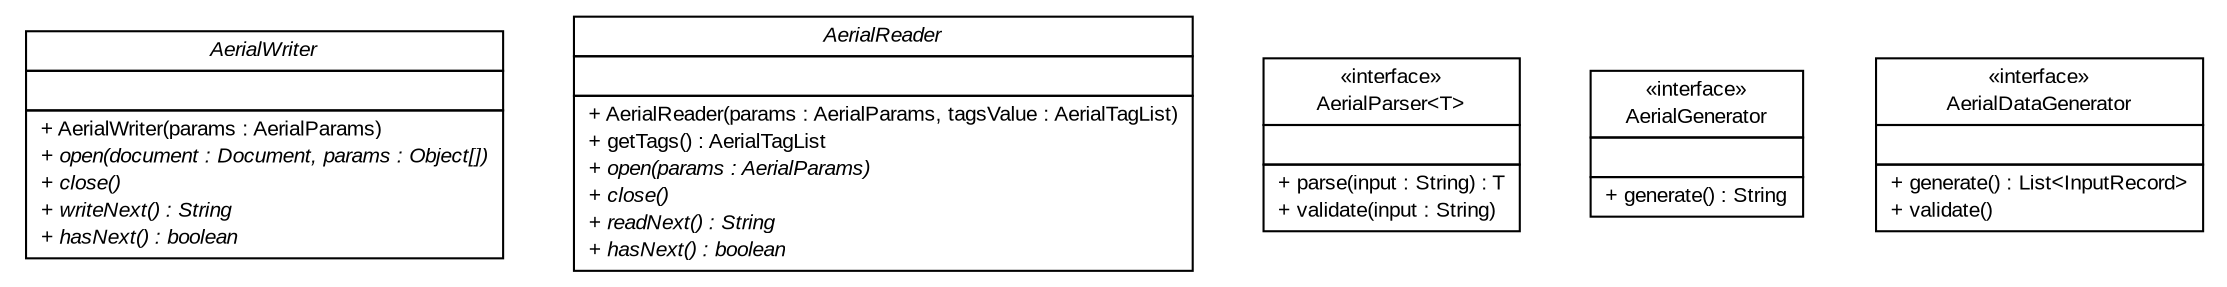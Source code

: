 #!/usr/local/bin/dot
#
# Class diagram 
# Generated by UMLGraph version R5_6 (http://www.umlgraph.org/)
#

digraph G {
	edge [fontname="arial",fontsize=10,labelfontname="arial",labelfontsize=10];
	node [fontname="arial",fontsize=10,shape=plaintext];
	nodesep=0.25;
	ranksep=0.5;
	// com.github.mkolisnyk.aerial.AerialWriter
	c0 [label=<<table title="com.github.mkolisnyk.aerial.AerialWriter" border="0" cellborder="1" cellspacing="0" cellpadding="2" port="p" href="./AerialWriter.html">
		<tr><td><table border="0" cellspacing="0" cellpadding="1">
<tr><td align="center" balign="center"><font face="arial italic"> AerialWriter </font></td></tr>
		</table></td></tr>
		<tr><td><table border="0" cellspacing="0" cellpadding="1">
<tr><td align="left" balign="left">  </td></tr>
		</table></td></tr>
		<tr><td><table border="0" cellspacing="0" cellpadding="1">
<tr><td align="left" balign="left"> + AerialWriter(params : AerialParams) </td></tr>
<tr><td align="left" balign="left"><font face="arial italic" point-size="10.0"> + open(document : Document, params : Object[]) </font></td></tr>
<tr><td align="left" balign="left"><font face="arial italic" point-size="10.0"> + close() </font></td></tr>
<tr><td align="left" balign="left"><font face="arial italic" point-size="10.0"> + writeNext() : String </font></td></tr>
<tr><td align="left" balign="left"><font face="arial italic" point-size="10.0"> + hasNext() : boolean </font></td></tr>
		</table></td></tr>
		</table>>, URL="./AerialWriter.html", fontname="arial", fontcolor="black", fontsize=10.0];
	// com.github.mkolisnyk.aerial.AerialReader
	c1 [label=<<table title="com.github.mkolisnyk.aerial.AerialReader" border="0" cellborder="1" cellspacing="0" cellpadding="2" port="p" href="./AerialReader.html">
		<tr><td><table border="0" cellspacing="0" cellpadding="1">
<tr><td align="center" balign="center"><font face="arial italic"> AerialReader </font></td></tr>
		</table></td></tr>
		<tr><td><table border="0" cellspacing="0" cellpadding="1">
<tr><td align="left" balign="left">  </td></tr>
		</table></td></tr>
		<tr><td><table border="0" cellspacing="0" cellpadding="1">
<tr><td align="left" balign="left"> + AerialReader(params : AerialParams, tagsValue : AerialTagList) </td></tr>
<tr><td align="left" balign="left"> + getTags() : AerialTagList </td></tr>
<tr><td align="left" balign="left"><font face="arial italic" point-size="10.0"> + open(params : AerialParams) </font></td></tr>
<tr><td align="left" balign="left"><font face="arial italic" point-size="10.0"> + close() </font></td></tr>
<tr><td align="left" balign="left"><font face="arial italic" point-size="10.0"> + readNext() : String </font></td></tr>
<tr><td align="left" balign="left"><font face="arial italic" point-size="10.0"> + hasNext() : boolean </font></td></tr>
		</table></td></tr>
		</table>>, URL="./AerialReader.html", fontname="arial", fontcolor="black", fontsize=10.0];
	// com.github.mkolisnyk.aerial.AerialParser<T>
	c2 [label=<<table title="com.github.mkolisnyk.aerial.AerialParser" border="0" cellborder="1" cellspacing="0" cellpadding="2" port="p" href="./AerialParser.html">
		<tr><td><table border="0" cellspacing="0" cellpadding="1">
<tr><td align="center" balign="center"> &#171;interface&#187; </td></tr>
<tr><td align="center" balign="center"> AerialParser&lt;T&gt; </td></tr>
		</table></td></tr>
		<tr><td><table border="0" cellspacing="0" cellpadding="1">
<tr><td align="left" balign="left">  </td></tr>
		</table></td></tr>
		<tr><td><table border="0" cellspacing="0" cellpadding="1">
<tr><td align="left" balign="left"> + parse(input : String) : T </td></tr>
<tr><td align="left" balign="left"> + validate(input : String) </td></tr>
		</table></td></tr>
		</table>>, URL="./AerialParser.html", fontname="arial", fontcolor="black", fontsize=10.0];
	// com.github.mkolisnyk.aerial.AerialGenerator
	c3 [label=<<table title="com.github.mkolisnyk.aerial.AerialGenerator" border="0" cellborder="1" cellspacing="0" cellpadding="2" port="p" href="./AerialGenerator.html">
		<tr><td><table border="0" cellspacing="0" cellpadding="1">
<tr><td align="center" balign="center"> &#171;interface&#187; </td></tr>
<tr><td align="center" balign="center"> AerialGenerator </td></tr>
		</table></td></tr>
		<tr><td><table border="0" cellspacing="0" cellpadding="1">
<tr><td align="left" balign="left">  </td></tr>
		</table></td></tr>
		<tr><td><table border="0" cellspacing="0" cellpadding="1">
<tr><td align="left" balign="left"> + generate() : String </td></tr>
		</table></td></tr>
		</table>>, URL="./AerialGenerator.html", fontname="arial", fontcolor="black", fontsize=10.0];
	// com.github.mkolisnyk.aerial.AerialDataGenerator
	c4 [label=<<table title="com.github.mkolisnyk.aerial.AerialDataGenerator" border="0" cellborder="1" cellspacing="0" cellpadding="2" port="p" href="./AerialDataGenerator.html">
		<tr><td><table border="0" cellspacing="0" cellpadding="1">
<tr><td align="center" balign="center"> &#171;interface&#187; </td></tr>
<tr><td align="center" balign="center"> AerialDataGenerator </td></tr>
		</table></td></tr>
		<tr><td><table border="0" cellspacing="0" cellpadding="1">
<tr><td align="left" balign="left">  </td></tr>
		</table></td></tr>
		<tr><td><table border="0" cellspacing="0" cellpadding="1">
<tr><td align="left" balign="left"> + generate() : List&lt;InputRecord&gt; </td></tr>
<tr><td align="left" balign="left"> + validate() </td></tr>
		</table></td></tr>
		</table>>, URL="./AerialDataGenerator.html", fontname="arial", fontcolor="black", fontsize=10.0];
}

